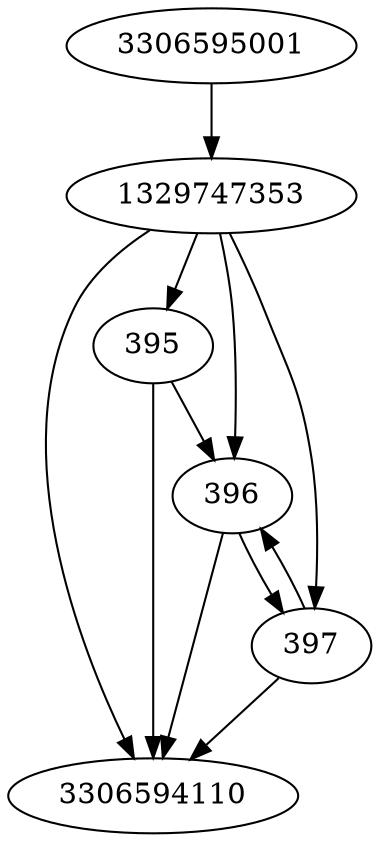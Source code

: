 strict digraph  {
1329747353;
395;
396;
397;
3306595001;
3306594110;
1329747353 -> 3306594110;
1329747353 -> 395;
1329747353 -> 396;
1329747353 -> 397;
395 -> 3306594110;
395 -> 396;
396 -> 3306594110;
396 -> 397;
397 -> 3306594110;
397 -> 396;
3306595001 -> 1329747353;
}
